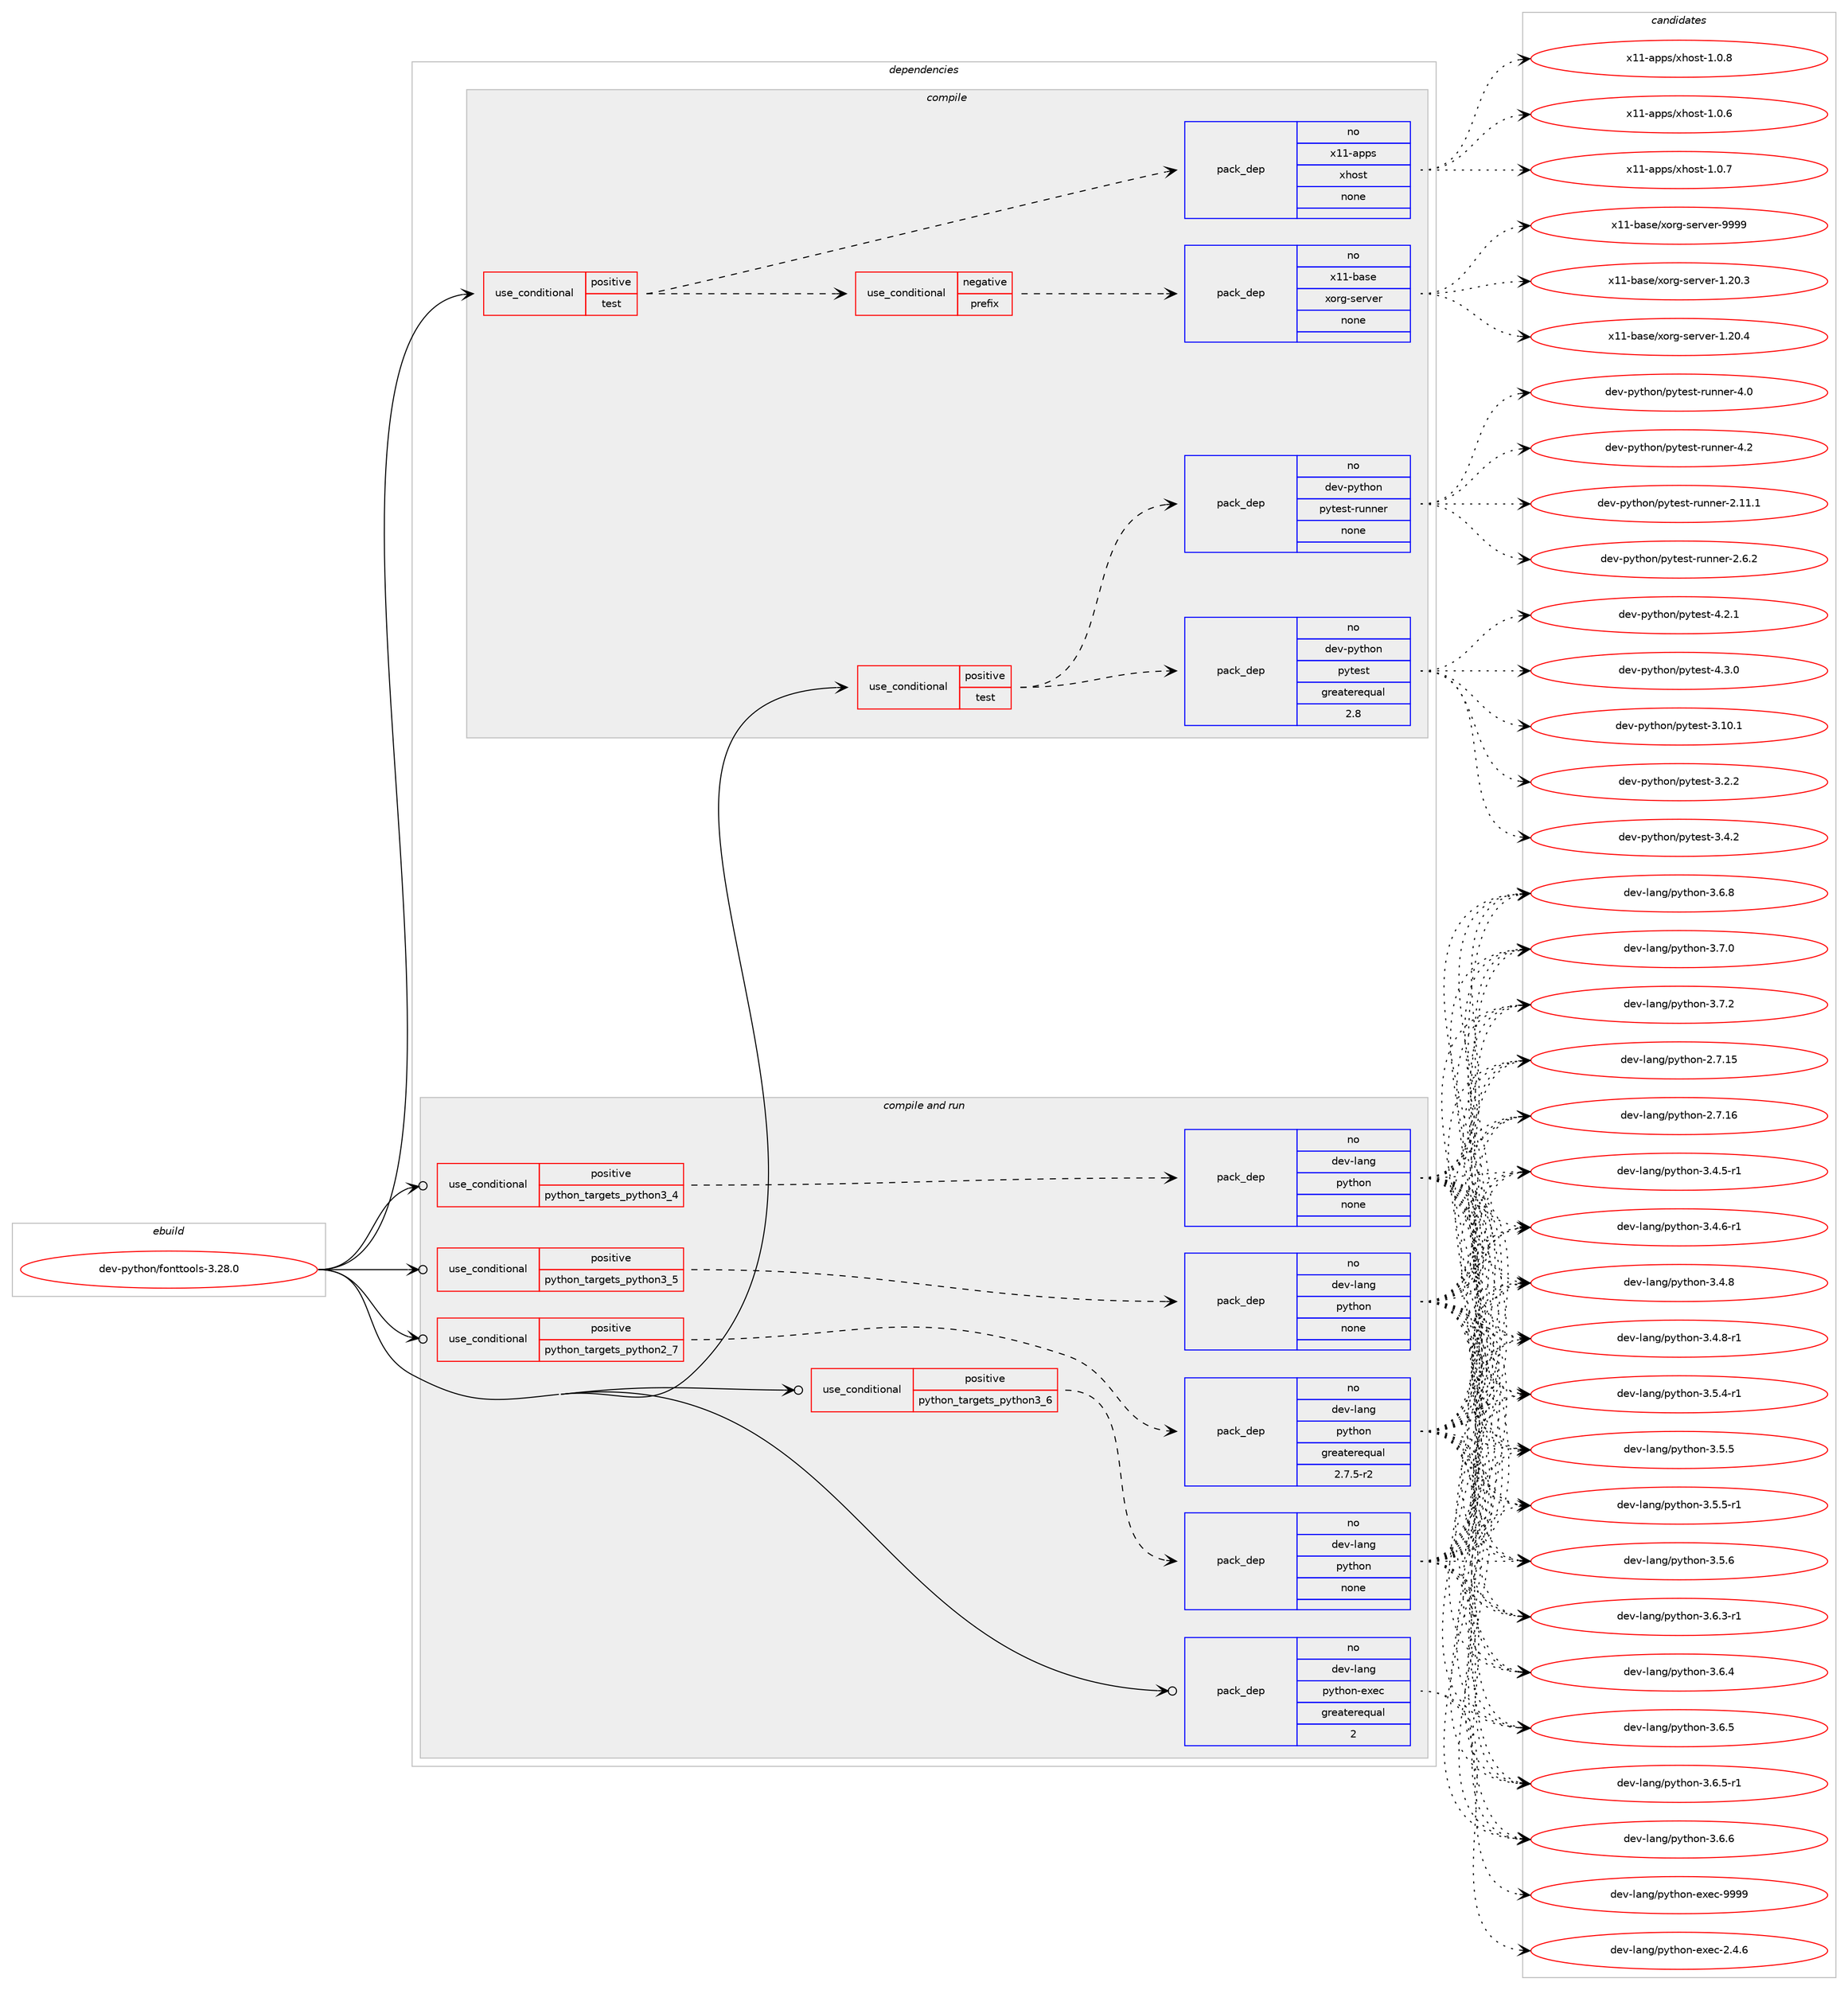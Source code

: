 digraph prolog {

# *************
# Graph options
# *************

newrank=true;
concentrate=true;
compound=true;
graph [rankdir=LR,fontname=Helvetica,fontsize=10,ranksep=1.5];#, ranksep=2.5, nodesep=0.2];
edge  [arrowhead=vee];
node  [fontname=Helvetica,fontsize=10];

# **********
# The ebuild
# **********

subgraph cluster_leftcol {
color=gray;
rank=same;
label=<<i>ebuild</i>>;
id [label="dev-python/fonttools-3.28.0", color=red, width=4, href="../dev-python/fonttools-3.28.0.svg"];
}

# ****************
# The dependencies
# ****************

subgraph cluster_midcol {
color=gray;
label=<<i>dependencies</i>>;
subgraph cluster_compile {
fillcolor="#eeeeee";
style=filled;
label=<<i>compile</i>>;
subgraph cond374643 {
dependency1410266 [label=<<TABLE BORDER="0" CELLBORDER="1" CELLSPACING="0" CELLPADDING="4"><TR><TD ROWSPAN="3" CELLPADDING="10">use_conditional</TD></TR><TR><TD>positive</TD></TR><TR><TD>test</TD></TR></TABLE>>, shape=none, color=red];
subgraph cond374644 {
dependency1410267 [label=<<TABLE BORDER="0" CELLBORDER="1" CELLSPACING="0" CELLPADDING="4"><TR><TD ROWSPAN="3" CELLPADDING="10">use_conditional</TD></TR><TR><TD>negative</TD></TR><TR><TD>prefix</TD></TR></TABLE>>, shape=none, color=red];
subgraph pack1012364 {
dependency1410268 [label=<<TABLE BORDER="0" CELLBORDER="1" CELLSPACING="0" CELLPADDING="4" WIDTH="220"><TR><TD ROWSPAN="6" CELLPADDING="30">pack_dep</TD></TR><TR><TD WIDTH="110">no</TD></TR><TR><TD>x11-base</TD></TR><TR><TD>xorg-server</TD></TR><TR><TD>none</TD></TR><TR><TD></TD></TR></TABLE>>, shape=none, color=blue];
}
dependency1410267:e -> dependency1410268:w [weight=20,style="dashed",arrowhead="vee"];
}
dependency1410266:e -> dependency1410267:w [weight=20,style="dashed",arrowhead="vee"];
subgraph pack1012365 {
dependency1410269 [label=<<TABLE BORDER="0" CELLBORDER="1" CELLSPACING="0" CELLPADDING="4" WIDTH="220"><TR><TD ROWSPAN="6" CELLPADDING="30">pack_dep</TD></TR><TR><TD WIDTH="110">no</TD></TR><TR><TD>x11-apps</TD></TR><TR><TD>xhost</TD></TR><TR><TD>none</TD></TR><TR><TD></TD></TR></TABLE>>, shape=none, color=blue];
}
dependency1410266:e -> dependency1410269:w [weight=20,style="dashed",arrowhead="vee"];
}
id:e -> dependency1410266:w [weight=20,style="solid",arrowhead="vee"];
subgraph cond374645 {
dependency1410270 [label=<<TABLE BORDER="0" CELLBORDER="1" CELLSPACING="0" CELLPADDING="4"><TR><TD ROWSPAN="3" CELLPADDING="10">use_conditional</TD></TR><TR><TD>positive</TD></TR><TR><TD>test</TD></TR></TABLE>>, shape=none, color=red];
subgraph pack1012366 {
dependency1410271 [label=<<TABLE BORDER="0" CELLBORDER="1" CELLSPACING="0" CELLPADDING="4" WIDTH="220"><TR><TD ROWSPAN="6" CELLPADDING="30">pack_dep</TD></TR><TR><TD WIDTH="110">no</TD></TR><TR><TD>dev-python</TD></TR><TR><TD>pytest</TD></TR><TR><TD>greaterequal</TD></TR><TR><TD>2.8</TD></TR></TABLE>>, shape=none, color=blue];
}
dependency1410270:e -> dependency1410271:w [weight=20,style="dashed",arrowhead="vee"];
subgraph pack1012367 {
dependency1410272 [label=<<TABLE BORDER="0" CELLBORDER="1" CELLSPACING="0" CELLPADDING="4" WIDTH="220"><TR><TD ROWSPAN="6" CELLPADDING="30">pack_dep</TD></TR><TR><TD WIDTH="110">no</TD></TR><TR><TD>dev-python</TD></TR><TR><TD>pytest-runner</TD></TR><TR><TD>none</TD></TR><TR><TD></TD></TR></TABLE>>, shape=none, color=blue];
}
dependency1410270:e -> dependency1410272:w [weight=20,style="dashed",arrowhead="vee"];
}
id:e -> dependency1410270:w [weight=20,style="solid",arrowhead="vee"];
}
subgraph cluster_compileandrun {
fillcolor="#eeeeee";
style=filled;
label=<<i>compile and run</i>>;
subgraph cond374646 {
dependency1410273 [label=<<TABLE BORDER="0" CELLBORDER="1" CELLSPACING="0" CELLPADDING="4"><TR><TD ROWSPAN="3" CELLPADDING="10">use_conditional</TD></TR><TR><TD>positive</TD></TR><TR><TD>python_targets_python2_7</TD></TR></TABLE>>, shape=none, color=red];
subgraph pack1012368 {
dependency1410274 [label=<<TABLE BORDER="0" CELLBORDER="1" CELLSPACING="0" CELLPADDING="4" WIDTH="220"><TR><TD ROWSPAN="6" CELLPADDING="30">pack_dep</TD></TR><TR><TD WIDTH="110">no</TD></TR><TR><TD>dev-lang</TD></TR><TR><TD>python</TD></TR><TR><TD>greaterequal</TD></TR><TR><TD>2.7.5-r2</TD></TR></TABLE>>, shape=none, color=blue];
}
dependency1410273:e -> dependency1410274:w [weight=20,style="dashed",arrowhead="vee"];
}
id:e -> dependency1410273:w [weight=20,style="solid",arrowhead="odotvee"];
subgraph cond374647 {
dependency1410275 [label=<<TABLE BORDER="0" CELLBORDER="1" CELLSPACING="0" CELLPADDING="4"><TR><TD ROWSPAN="3" CELLPADDING="10">use_conditional</TD></TR><TR><TD>positive</TD></TR><TR><TD>python_targets_python3_4</TD></TR></TABLE>>, shape=none, color=red];
subgraph pack1012369 {
dependency1410276 [label=<<TABLE BORDER="0" CELLBORDER="1" CELLSPACING="0" CELLPADDING="4" WIDTH="220"><TR><TD ROWSPAN="6" CELLPADDING="30">pack_dep</TD></TR><TR><TD WIDTH="110">no</TD></TR><TR><TD>dev-lang</TD></TR><TR><TD>python</TD></TR><TR><TD>none</TD></TR><TR><TD></TD></TR></TABLE>>, shape=none, color=blue];
}
dependency1410275:e -> dependency1410276:w [weight=20,style="dashed",arrowhead="vee"];
}
id:e -> dependency1410275:w [weight=20,style="solid",arrowhead="odotvee"];
subgraph cond374648 {
dependency1410277 [label=<<TABLE BORDER="0" CELLBORDER="1" CELLSPACING="0" CELLPADDING="4"><TR><TD ROWSPAN="3" CELLPADDING="10">use_conditional</TD></TR><TR><TD>positive</TD></TR><TR><TD>python_targets_python3_5</TD></TR></TABLE>>, shape=none, color=red];
subgraph pack1012370 {
dependency1410278 [label=<<TABLE BORDER="0" CELLBORDER="1" CELLSPACING="0" CELLPADDING="4" WIDTH="220"><TR><TD ROWSPAN="6" CELLPADDING="30">pack_dep</TD></TR><TR><TD WIDTH="110">no</TD></TR><TR><TD>dev-lang</TD></TR><TR><TD>python</TD></TR><TR><TD>none</TD></TR><TR><TD></TD></TR></TABLE>>, shape=none, color=blue];
}
dependency1410277:e -> dependency1410278:w [weight=20,style="dashed",arrowhead="vee"];
}
id:e -> dependency1410277:w [weight=20,style="solid",arrowhead="odotvee"];
subgraph cond374649 {
dependency1410279 [label=<<TABLE BORDER="0" CELLBORDER="1" CELLSPACING="0" CELLPADDING="4"><TR><TD ROWSPAN="3" CELLPADDING="10">use_conditional</TD></TR><TR><TD>positive</TD></TR><TR><TD>python_targets_python3_6</TD></TR></TABLE>>, shape=none, color=red];
subgraph pack1012371 {
dependency1410280 [label=<<TABLE BORDER="0" CELLBORDER="1" CELLSPACING="0" CELLPADDING="4" WIDTH="220"><TR><TD ROWSPAN="6" CELLPADDING="30">pack_dep</TD></TR><TR><TD WIDTH="110">no</TD></TR><TR><TD>dev-lang</TD></TR><TR><TD>python</TD></TR><TR><TD>none</TD></TR><TR><TD></TD></TR></TABLE>>, shape=none, color=blue];
}
dependency1410279:e -> dependency1410280:w [weight=20,style="dashed",arrowhead="vee"];
}
id:e -> dependency1410279:w [weight=20,style="solid",arrowhead="odotvee"];
subgraph pack1012372 {
dependency1410281 [label=<<TABLE BORDER="0" CELLBORDER="1" CELLSPACING="0" CELLPADDING="4" WIDTH="220"><TR><TD ROWSPAN="6" CELLPADDING="30">pack_dep</TD></TR><TR><TD WIDTH="110">no</TD></TR><TR><TD>dev-lang</TD></TR><TR><TD>python-exec</TD></TR><TR><TD>greaterequal</TD></TR><TR><TD>2</TD></TR></TABLE>>, shape=none, color=blue];
}
id:e -> dependency1410281:w [weight=20,style="solid",arrowhead="odotvee"];
}
subgraph cluster_run {
fillcolor="#eeeeee";
style=filled;
label=<<i>run</i>>;
}
}

# **************
# The candidates
# **************

subgraph cluster_choices {
rank=same;
color=gray;
label=<<i>candidates</i>>;

subgraph choice1012364 {
color=black;
nodesep=1;
choice1204949459897115101471201111141034511510111411810111445494650484651 [label="x11-base/xorg-server-1.20.3", color=red, width=4,href="../x11-base/xorg-server-1.20.3.svg"];
choice1204949459897115101471201111141034511510111411810111445494650484652 [label="x11-base/xorg-server-1.20.4", color=red, width=4,href="../x11-base/xorg-server-1.20.4.svg"];
choice120494945989711510147120111114103451151011141181011144557575757 [label="x11-base/xorg-server-9999", color=red, width=4,href="../x11-base/xorg-server-9999.svg"];
dependency1410268:e -> choice1204949459897115101471201111141034511510111411810111445494650484651:w [style=dotted,weight="100"];
dependency1410268:e -> choice1204949459897115101471201111141034511510111411810111445494650484652:w [style=dotted,weight="100"];
dependency1410268:e -> choice120494945989711510147120111114103451151011141181011144557575757:w [style=dotted,weight="100"];
}
subgraph choice1012365 {
color=black;
nodesep=1;
choice1204949459711211211547120104111115116454946484654 [label="x11-apps/xhost-1.0.6", color=red, width=4,href="../x11-apps/xhost-1.0.6.svg"];
choice1204949459711211211547120104111115116454946484655 [label="x11-apps/xhost-1.0.7", color=red, width=4,href="../x11-apps/xhost-1.0.7.svg"];
choice1204949459711211211547120104111115116454946484656 [label="x11-apps/xhost-1.0.8", color=red, width=4,href="../x11-apps/xhost-1.0.8.svg"];
dependency1410269:e -> choice1204949459711211211547120104111115116454946484654:w [style=dotted,weight="100"];
dependency1410269:e -> choice1204949459711211211547120104111115116454946484655:w [style=dotted,weight="100"];
dependency1410269:e -> choice1204949459711211211547120104111115116454946484656:w [style=dotted,weight="100"];
}
subgraph choice1012366 {
color=black;
nodesep=1;
choice100101118451121211161041111104711212111610111511645514649484649 [label="dev-python/pytest-3.10.1", color=red, width=4,href="../dev-python/pytest-3.10.1.svg"];
choice1001011184511212111610411111047112121116101115116455146504650 [label="dev-python/pytest-3.2.2", color=red, width=4,href="../dev-python/pytest-3.2.2.svg"];
choice1001011184511212111610411111047112121116101115116455146524650 [label="dev-python/pytest-3.4.2", color=red, width=4,href="../dev-python/pytest-3.4.2.svg"];
choice1001011184511212111610411111047112121116101115116455246504649 [label="dev-python/pytest-4.2.1", color=red, width=4,href="../dev-python/pytest-4.2.1.svg"];
choice1001011184511212111610411111047112121116101115116455246514648 [label="dev-python/pytest-4.3.0", color=red, width=4,href="../dev-python/pytest-4.3.0.svg"];
dependency1410271:e -> choice100101118451121211161041111104711212111610111511645514649484649:w [style=dotted,weight="100"];
dependency1410271:e -> choice1001011184511212111610411111047112121116101115116455146504650:w [style=dotted,weight="100"];
dependency1410271:e -> choice1001011184511212111610411111047112121116101115116455146524650:w [style=dotted,weight="100"];
dependency1410271:e -> choice1001011184511212111610411111047112121116101115116455246504649:w [style=dotted,weight="100"];
dependency1410271:e -> choice1001011184511212111610411111047112121116101115116455246514648:w [style=dotted,weight="100"];
}
subgraph choice1012367 {
color=black;
nodesep=1;
choice10010111845112121116104111110471121211161011151164511411711011010111445504649494649 [label="dev-python/pytest-runner-2.11.1", color=red, width=4,href="../dev-python/pytest-runner-2.11.1.svg"];
choice100101118451121211161041111104711212111610111511645114117110110101114455046544650 [label="dev-python/pytest-runner-2.6.2", color=red, width=4,href="../dev-python/pytest-runner-2.6.2.svg"];
choice10010111845112121116104111110471121211161011151164511411711011010111445524648 [label="dev-python/pytest-runner-4.0", color=red, width=4,href="../dev-python/pytest-runner-4.0.svg"];
choice10010111845112121116104111110471121211161011151164511411711011010111445524650 [label="dev-python/pytest-runner-4.2", color=red, width=4,href="../dev-python/pytest-runner-4.2.svg"];
dependency1410272:e -> choice10010111845112121116104111110471121211161011151164511411711011010111445504649494649:w [style=dotted,weight="100"];
dependency1410272:e -> choice100101118451121211161041111104711212111610111511645114117110110101114455046544650:w [style=dotted,weight="100"];
dependency1410272:e -> choice10010111845112121116104111110471121211161011151164511411711011010111445524648:w [style=dotted,weight="100"];
dependency1410272:e -> choice10010111845112121116104111110471121211161011151164511411711011010111445524650:w [style=dotted,weight="100"];
}
subgraph choice1012368 {
color=black;
nodesep=1;
choice10010111845108971101034711212111610411111045504655464953 [label="dev-lang/python-2.7.15", color=red, width=4,href="../dev-lang/python-2.7.15.svg"];
choice10010111845108971101034711212111610411111045504655464954 [label="dev-lang/python-2.7.16", color=red, width=4,href="../dev-lang/python-2.7.16.svg"];
choice1001011184510897110103471121211161041111104551465246534511449 [label="dev-lang/python-3.4.5-r1", color=red, width=4,href="../dev-lang/python-3.4.5-r1.svg"];
choice1001011184510897110103471121211161041111104551465246544511449 [label="dev-lang/python-3.4.6-r1", color=red, width=4,href="../dev-lang/python-3.4.6-r1.svg"];
choice100101118451089711010347112121116104111110455146524656 [label="dev-lang/python-3.4.8", color=red, width=4,href="../dev-lang/python-3.4.8.svg"];
choice1001011184510897110103471121211161041111104551465246564511449 [label="dev-lang/python-3.4.8-r1", color=red, width=4,href="../dev-lang/python-3.4.8-r1.svg"];
choice1001011184510897110103471121211161041111104551465346524511449 [label="dev-lang/python-3.5.4-r1", color=red, width=4,href="../dev-lang/python-3.5.4-r1.svg"];
choice100101118451089711010347112121116104111110455146534653 [label="dev-lang/python-3.5.5", color=red, width=4,href="../dev-lang/python-3.5.5.svg"];
choice1001011184510897110103471121211161041111104551465346534511449 [label="dev-lang/python-3.5.5-r1", color=red, width=4,href="../dev-lang/python-3.5.5-r1.svg"];
choice100101118451089711010347112121116104111110455146534654 [label="dev-lang/python-3.5.6", color=red, width=4,href="../dev-lang/python-3.5.6.svg"];
choice1001011184510897110103471121211161041111104551465446514511449 [label="dev-lang/python-3.6.3-r1", color=red, width=4,href="../dev-lang/python-3.6.3-r1.svg"];
choice100101118451089711010347112121116104111110455146544652 [label="dev-lang/python-3.6.4", color=red, width=4,href="../dev-lang/python-3.6.4.svg"];
choice100101118451089711010347112121116104111110455146544653 [label="dev-lang/python-3.6.5", color=red, width=4,href="../dev-lang/python-3.6.5.svg"];
choice1001011184510897110103471121211161041111104551465446534511449 [label="dev-lang/python-3.6.5-r1", color=red, width=4,href="../dev-lang/python-3.6.5-r1.svg"];
choice100101118451089711010347112121116104111110455146544654 [label="dev-lang/python-3.6.6", color=red, width=4,href="../dev-lang/python-3.6.6.svg"];
choice100101118451089711010347112121116104111110455146544656 [label="dev-lang/python-3.6.8", color=red, width=4,href="../dev-lang/python-3.6.8.svg"];
choice100101118451089711010347112121116104111110455146554648 [label="dev-lang/python-3.7.0", color=red, width=4,href="../dev-lang/python-3.7.0.svg"];
choice100101118451089711010347112121116104111110455146554650 [label="dev-lang/python-3.7.2", color=red, width=4,href="../dev-lang/python-3.7.2.svg"];
dependency1410274:e -> choice10010111845108971101034711212111610411111045504655464953:w [style=dotted,weight="100"];
dependency1410274:e -> choice10010111845108971101034711212111610411111045504655464954:w [style=dotted,weight="100"];
dependency1410274:e -> choice1001011184510897110103471121211161041111104551465246534511449:w [style=dotted,weight="100"];
dependency1410274:e -> choice1001011184510897110103471121211161041111104551465246544511449:w [style=dotted,weight="100"];
dependency1410274:e -> choice100101118451089711010347112121116104111110455146524656:w [style=dotted,weight="100"];
dependency1410274:e -> choice1001011184510897110103471121211161041111104551465246564511449:w [style=dotted,weight="100"];
dependency1410274:e -> choice1001011184510897110103471121211161041111104551465346524511449:w [style=dotted,weight="100"];
dependency1410274:e -> choice100101118451089711010347112121116104111110455146534653:w [style=dotted,weight="100"];
dependency1410274:e -> choice1001011184510897110103471121211161041111104551465346534511449:w [style=dotted,weight="100"];
dependency1410274:e -> choice100101118451089711010347112121116104111110455146534654:w [style=dotted,weight="100"];
dependency1410274:e -> choice1001011184510897110103471121211161041111104551465446514511449:w [style=dotted,weight="100"];
dependency1410274:e -> choice100101118451089711010347112121116104111110455146544652:w [style=dotted,weight="100"];
dependency1410274:e -> choice100101118451089711010347112121116104111110455146544653:w [style=dotted,weight="100"];
dependency1410274:e -> choice1001011184510897110103471121211161041111104551465446534511449:w [style=dotted,weight="100"];
dependency1410274:e -> choice100101118451089711010347112121116104111110455146544654:w [style=dotted,weight="100"];
dependency1410274:e -> choice100101118451089711010347112121116104111110455146544656:w [style=dotted,weight="100"];
dependency1410274:e -> choice100101118451089711010347112121116104111110455146554648:w [style=dotted,weight="100"];
dependency1410274:e -> choice100101118451089711010347112121116104111110455146554650:w [style=dotted,weight="100"];
}
subgraph choice1012369 {
color=black;
nodesep=1;
choice10010111845108971101034711212111610411111045504655464953 [label="dev-lang/python-2.7.15", color=red, width=4,href="../dev-lang/python-2.7.15.svg"];
choice10010111845108971101034711212111610411111045504655464954 [label="dev-lang/python-2.7.16", color=red, width=4,href="../dev-lang/python-2.7.16.svg"];
choice1001011184510897110103471121211161041111104551465246534511449 [label="dev-lang/python-3.4.5-r1", color=red, width=4,href="../dev-lang/python-3.4.5-r1.svg"];
choice1001011184510897110103471121211161041111104551465246544511449 [label="dev-lang/python-3.4.6-r1", color=red, width=4,href="../dev-lang/python-3.4.6-r1.svg"];
choice100101118451089711010347112121116104111110455146524656 [label="dev-lang/python-3.4.8", color=red, width=4,href="../dev-lang/python-3.4.8.svg"];
choice1001011184510897110103471121211161041111104551465246564511449 [label="dev-lang/python-3.4.8-r1", color=red, width=4,href="../dev-lang/python-3.4.8-r1.svg"];
choice1001011184510897110103471121211161041111104551465346524511449 [label="dev-lang/python-3.5.4-r1", color=red, width=4,href="../dev-lang/python-3.5.4-r1.svg"];
choice100101118451089711010347112121116104111110455146534653 [label="dev-lang/python-3.5.5", color=red, width=4,href="../dev-lang/python-3.5.5.svg"];
choice1001011184510897110103471121211161041111104551465346534511449 [label="dev-lang/python-3.5.5-r1", color=red, width=4,href="../dev-lang/python-3.5.5-r1.svg"];
choice100101118451089711010347112121116104111110455146534654 [label="dev-lang/python-3.5.6", color=red, width=4,href="../dev-lang/python-3.5.6.svg"];
choice1001011184510897110103471121211161041111104551465446514511449 [label="dev-lang/python-3.6.3-r1", color=red, width=4,href="../dev-lang/python-3.6.3-r1.svg"];
choice100101118451089711010347112121116104111110455146544652 [label="dev-lang/python-3.6.4", color=red, width=4,href="../dev-lang/python-3.6.4.svg"];
choice100101118451089711010347112121116104111110455146544653 [label="dev-lang/python-3.6.5", color=red, width=4,href="../dev-lang/python-3.6.5.svg"];
choice1001011184510897110103471121211161041111104551465446534511449 [label="dev-lang/python-3.6.5-r1", color=red, width=4,href="../dev-lang/python-3.6.5-r1.svg"];
choice100101118451089711010347112121116104111110455146544654 [label="dev-lang/python-3.6.6", color=red, width=4,href="../dev-lang/python-3.6.6.svg"];
choice100101118451089711010347112121116104111110455146544656 [label="dev-lang/python-3.6.8", color=red, width=4,href="../dev-lang/python-3.6.8.svg"];
choice100101118451089711010347112121116104111110455146554648 [label="dev-lang/python-3.7.0", color=red, width=4,href="../dev-lang/python-3.7.0.svg"];
choice100101118451089711010347112121116104111110455146554650 [label="dev-lang/python-3.7.2", color=red, width=4,href="../dev-lang/python-3.7.2.svg"];
dependency1410276:e -> choice10010111845108971101034711212111610411111045504655464953:w [style=dotted,weight="100"];
dependency1410276:e -> choice10010111845108971101034711212111610411111045504655464954:w [style=dotted,weight="100"];
dependency1410276:e -> choice1001011184510897110103471121211161041111104551465246534511449:w [style=dotted,weight="100"];
dependency1410276:e -> choice1001011184510897110103471121211161041111104551465246544511449:w [style=dotted,weight="100"];
dependency1410276:e -> choice100101118451089711010347112121116104111110455146524656:w [style=dotted,weight="100"];
dependency1410276:e -> choice1001011184510897110103471121211161041111104551465246564511449:w [style=dotted,weight="100"];
dependency1410276:e -> choice1001011184510897110103471121211161041111104551465346524511449:w [style=dotted,weight="100"];
dependency1410276:e -> choice100101118451089711010347112121116104111110455146534653:w [style=dotted,weight="100"];
dependency1410276:e -> choice1001011184510897110103471121211161041111104551465346534511449:w [style=dotted,weight="100"];
dependency1410276:e -> choice100101118451089711010347112121116104111110455146534654:w [style=dotted,weight="100"];
dependency1410276:e -> choice1001011184510897110103471121211161041111104551465446514511449:w [style=dotted,weight="100"];
dependency1410276:e -> choice100101118451089711010347112121116104111110455146544652:w [style=dotted,weight="100"];
dependency1410276:e -> choice100101118451089711010347112121116104111110455146544653:w [style=dotted,weight="100"];
dependency1410276:e -> choice1001011184510897110103471121211161041111104551465446534511449:w [style=dotted,weight="100"];
dependency1410276:e -> choice100101118451089711010347112121116104111110455146544654:w [style=dotted,weight="100"];
dependency1410276:e -> choice100101118451089711010347112121116104111110455146544656:w [style=dotted,weight="100"];
dependency1410276:e -> choice100101118451089711010347112121116104111110455146554648:w [style=dotted,weight="100"];
dependency1410276:e -> choice100101118451089711010347112121116104111110455146554650:w [style=dotted,weight="100"];
}
subgraph choice1012370 {
color=black;
nodesep=1;
choice10010111845108971101034711212111610411111045504655464953 [label="dev-lang/python-2.7.15", color=red, width=4,href="../dev-lang/python-2.7.15.svg"];
choice10010111845108971101034711212111610411111045504655464954 [label="dev-lang/python-2.7.16", color=red, width=4,href="../dev-lang/python-2.7.16.svg"];
choice1001011184510897110103471121211161041111104551465246534511449 [label="dev-lang/python-3.4.5-r1", color=red, width=4,href="../dev-lang/python-3.4.5-r1.svg"];
choice1001011184510897110103471121211161041111104551465246544511449 [label="dev-lang/python-3.4.6-r1", color=red, width=4,href="../dev-lang/python-3.4.6-r1.svg"];
choice100101118451089711010347112121116104111110455146524656 [label="dev-lang/python-3.4.8", color=red, width=4,href="../dev-lang/python-3.4.8.svg"];
choice1001011184510897110103471121211161041111104551465246564511449 [label="dev-lang/python-3.4.8-r1", color=red, width=4,href="../dev-lang/python-3.4.8-r1.svg"];
choice1001011184510897110103471121211161041111104551465346524511449 [label="dev-lang/python-3.5.4-r1", color=red, width=4,href="../dev-lang/python-3.5.4-r1.svg"];
choice100101118451089711010347112121116104111110455146534653 [label="dev-lang/python-3.5.5", color=red, width=4,href="../dev-lang/python-3.5.5.svg"];
choice1001011184510897110103471121211161041111104551465346534511449 [label="dev-lang/python-3.5.5-r1", color=red, width=4,href="../dev-lang/python-3.5.5-r1.svg"];
choice100101118451089711010347112121116104111110455146534654 [label="dev-lang/python-3.5.6", color=red, width=4,href="../dev-lang/python-3.5.6.svg"];
choice1001011184510897110103471121211161041111104551465446514511449 [label="dev-lang/python-3.6.3-r1", color=red, width=4,href="../dev-lang/python-3.6.3-r1.svg"];
choice100101118451089711010347112121116104111110455146544652 [label="dev-lang/python-3.6.4", color=red, width=4,href="../dev-lang/python-3.6.4.svg"];
choice100101118451089711010347112121116104111110455146544653 [label="dev-lang/python-3.6.5", color=red, width=4,href="../dev-lang/python-3.6.5.svg"];
choice1001011184510897110103471121211161041111104551465446534511449 [label="dev-lang/python-3.6.5-r1", color=red, width=4,href="../dev-lang/python-3.6.5-r1.svg"];
choice100101118451089711010347112121116104111110455146544654 [label="dev-lang/python-3.6.6", color=red, width=4,href="../dev-lang/python-3.6.6.svg"];
choice100101118451089711010347112121116104111110455146544656 [label="dev-lang/python-3.6.8", color=red, width=4,href="../dev-lang/python-3.6.8.svg"];
choice100101118451089711010347112121116104111110455146554648 [label="dev-lang/python-3.7.0", color=red, width=4,href="../dev-lang/python-3.7.0.svg"];
choice100101118451089711010347112121116104111110455146554650 [label="dev-lang/python-3.7.2", color=red, width=4,href="../dev-lang/python-3.7.2.svg"];
dependency1410278:e -> choice10010111845108971101034711212111610411111045504655464953:w [style=dotted,weight="100"];
dependency1410278:e -> choice10010111845108971101034711212111610411111045504655464954:w [style=dotted,weight="100"];
dependency1410278:e -> choice1001011184510897110103471121211161041111104551465246534511449:w [style=dotted,weight="100"];
dependency1410278:e -> choice1001011184510897110103471121211161041111104551465246544511449:w [style=dotted,weight="100"];
dependency1410278:e -> choice100101118451089711010347112121116104111110455146524656:w [style=dotted,weight="100"];
dependency1410278:e -> choice1001011184510897110103471121211161041111104551465246564511449:w [style=dotted,weight="100"];
dependency1410278:e -> choice1001011184510897110103471121211161041111104551465346524511449:w [style=dotted,weight="100"];
dependency1410278:e -> choice100101118451089711010347112121116104111110455146534653:w [style=dotted,weight="100"];
dependency1410278:e -> choice1001011184510897110103471121211161041111104551465346534511449:w [style=dotted,weight="100"];
dependency1410278:e -> choice100101118451089711010347112121116104111110455146534654:w [style=dotted,weight="100"];
dependency1410278:e -> choice1001011184510897110103471121211161041111104551465446514511449:w [style=dotted,weight="100"];
dependency1410278:e -> choice100101118451089711010347112121116104111110455146544652:w [style=dotted,weight="100"];
dependency1410278:e -> choice100101118451089711010347112121116104111110455146544653:w [style=dotted,weight="100"];
dependency1410278:e -> choice1001011184510897110103471121211161041111104551465446534511449:w [style=dotted,weight="100"];
dependency1410278:e -> choice100101118451089711010347112121116104111110455146544654:w [style=dotted,weight="100"];
dependency1410278:e -> choice100101118451089711010347112121116104111110455146544656:w [style=dotted,weight="100"];
dependency1410278:e -> choice100101118451089711010347112121116104111110455146554648:w [style=dotted,weight="100"];
dependency1410278:e -> choice100101118451089711010347112121116104111110455146554650:w [style=dotted,weight="100"];
}
subgraph choice1012371 {
color=black;
nodesep=1;
choice10010111845108971101034711212111610411111045504655464953 [label="dev-lang/python-2.7.15", color=red, width=4,href="../dev-lang/python-2.7.15.svg"];
choice10010111845108971101034711212111610411111045504655464954 [label="dev-lang/python-2.7.16", color=red, width=4,href="../dev-lang/python-2.7.16.svg"];
choice1001011184510897110103471121211161041111104551465246534511449 [label="dev-lang/python-3.4.5-r1", color=red, width=4,href="../dev-lang/python-3.4.5-r1.svg"];
choice1001011184510897110103471121211161041111104551465246544511449 [label="dev-lang/python-3.4.6-r1", color=red, width=4,href="../dev-lang/python-3.4.6-r1.svg"];
choice100101118451089711010347112121116104111110455146524656 [label="dev-lang/python-3.4.8", color=red, width=4,href="../dev-lang/python-3.4.8.svg"];
choice1001011184510897110103471121211161041111104551465246564511449 [label="dev-lang/python-3.4.8-r1", color=red, width=4,href="../dev-lang/python-3.4.8-r1.svg"];
choice1001011184510897110103471121211161041111104551465346524511449 [label="dev-lang/python-3.5.4-r1", color=red, width=4,href="../dev-lang/python-3.5.4-r1.svg"];
choice100101118451089711010347112121116104111110455146534653 [label="dev-lang/python-3.5.5", color=red, width=4,href="../dev-lang/python-3.5.5.svg"];
choice1001011184510897110103471121211161041111104551465346534511449 [label="dev-lang/python-3.5.5-r1", color=red, width=4,href="../dev-lang/python-3.5.5-r1.svg"];
choice100101118451089711010347112121116104111110455146534654 [label="dev-lang/python-3.5.6", color=red, width=4,href="../dev-lang/python-3.5.6.svg"];
choice1001011184510897110103471121211161041111104551465446514511449 [label="dev-lang/python-3.6.3-r1", color=red, width=4,href="../dev-lang/python-3.6.3-r1.svg"];
choice100101118451089711010347112121116104111110455146544652 [label="dev-lang/python-3.6.4", color=red, width=4,href="../dev-lang/python-3.6.4.svg"];
choice100101118451089711010347112121116104111110455146544653 [label="dev-lang/python-3.6.5", color=red, width=4,href="../dev-lang/python-3.6.5.svg"];
choice1001011184510897110103471121211161041111104551465446534511449 [label="dev-lang/python-3.6.5-r1", color=red, width=4,href="../dev-lang/python-3.6.5-r1.svg"];
choice100101118451089711010347112121116104111110455146544654 [label="dev-lang/python-3.6.6", color=red, width=4,href="../dev-lang/python-3.6.6.svg"];
choice100101118451089711010347112121116104111110455146544656 [label="dev-lang/python-3.6.8", color=red, width=4,href="../dev-lang/python-3.6.8.svg"];
choice100101118451089711010347112121116104111110455146554648 [label="dev-lang/python-3.7.0", color=red, width=4,href="../dev-lang/python-3.7.0.svg"];
choice100101118451089711010347112121116104111110455146554650 [label="dev-lang/python-3.7.2", color=red, width=4,href="../dev-lang/python-3.7.2.svg"];
dependency1410280:e -> choice10010111845108971101034711212111610411111045504655464953:w [style=dotted,weight="100"];
dependency1410280:e -> choice10010111845108971101034711212111610411111045504655464954:w [style=dotted,weight="100"];
dependency1410280:e -> choice1001011184510897110103471121211161041111104551465246534511449:w [style=dotted,weight="100"];
dependency1410280:e -> choice1001011184510897110103471121211161041111104551465246544511449:w [style=dotted,weight="100"];
dependency1410280:e -> choice100101118451089711010347112121116104111110455146524656:w [style=dotted,weight="100"];
dependency1410280:e -> choice1001011184510897110103471121211161041111104551465246564511449:w [style=dotted,weight="100"];
dependency1410280:e -> choice1001011184510897110103471121211161041111104551465346524511449:w [style=dotted,weight="100"];
dependency1410280:e -> choice100101118451089711010347112121116104111110455146534653:w [style=dotted,weight="100"];
dependency1410280:e -> choice1001011184510897110103471121211161041111104551465346534511449:w [style=dotted,weight="100"];
dependency1410280:e -> choice100101118451089711010347112121116104111110455146534654:w [style=dotted,weight="100"];
dependency1410280:e -> choice1001011184510897110103471121211161041111104551465446514511449:w [style=dotted,weight="100"];
dependency1410280:e -> choice100101118451089711010347112121116104111110455146544652:w [style=dotted,weight="100"];
dependency1410280:e -> choice100101118451089711010347112121116104111110455146544653:w [style=dotted,weight="100"];
dependency1410280:e -> choice1001011184510897110103471121211161041111104551465446534511449:w [style=dotted,weight="100"];
dependency1410280:e -> choice100101118451089711010347112121116104111110455146544654:w [style=dotted,weight="100"];
dependency1410280:e -> choice100101118451089711010347112121116104111110455146544656:w [style=dotted,weight="100"];
dependency1410280:e -> choice100101118451089711010347112121116104111110455146554648:w [style=dotted,weight="100"];
dependency1410280:e -> choice100101118451089711010347112121116104111110455146554650:w [style=dotted,weight="100"];
}
subgraph choice1012372 {
color=black;
nodesep=1;
choice1001011184510897110103471121211161041111104510112010199455046524654 [label="dev-lang/python-exec-2.4.6", color=red, width=4,href="../dev-lang/python-exec-2.4.6.svg"];
choice10010111845108971101034711212111610411111045101120101994557575757 [label="dev-lang/python-exec-9999", color=red, width=4,href="../dev-lang/python-exec-9999.svg"];
dependency1410281:e -> choice1001011184510897110103471121211161041111104510112010199455046524654:w [style=dotted,weight="100"];
dependency1410281:e -> choice10010111845108971101034711212111610411111045101120101994557575757:w [style=dotted,weight="100"];
}
}

}
